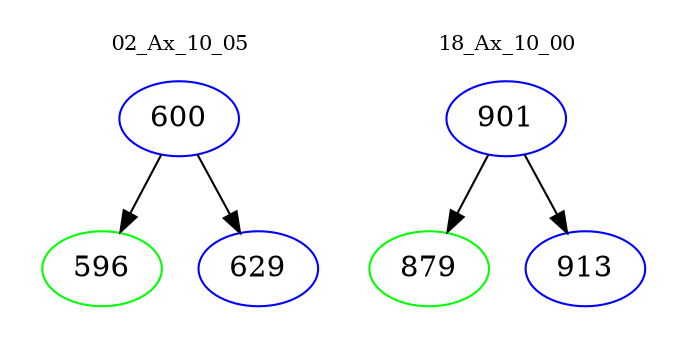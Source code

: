digraph{
subgraph cluster_0 {
color = white
label = "02_Ax_10_05";
fontsize=10;
T0_600 [label="600", color="blue"]
T0_600 -> T0_596 [color="black"]
T0_596 [label="596", color="green"]
T0_600 -> T0_629 [color="black"]
T0_629 [label="629", color="blue"]
}
subgraph cluster_1 {
color = white
label = "18_Ax_10_00";
fontsize=10;
T1_901 [label="901", color="blue"]
T1_901 -> T1_879 [color="black"]
T1_879 [label="879", color="green"]
T1_901 -> T1_913 [color="black"]
T1_913 [label="913", color="blue"]
}
}

